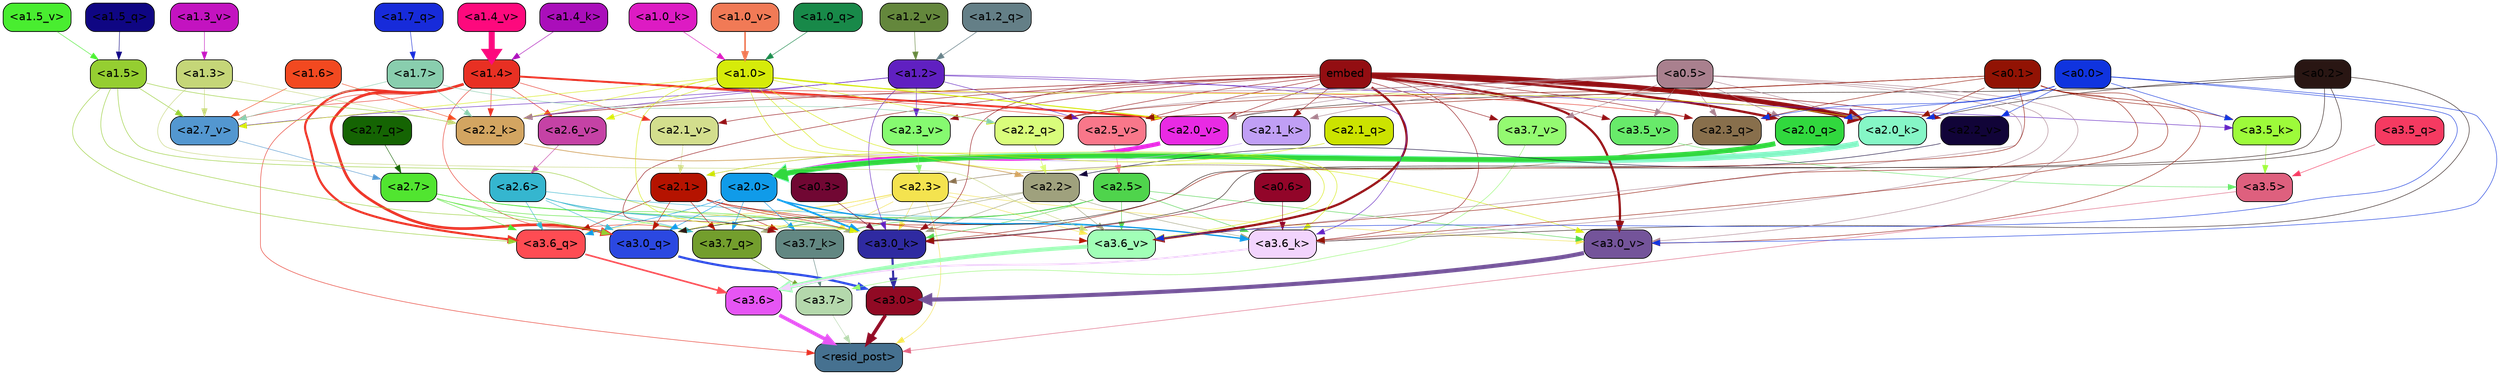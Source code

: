 strict digraph "" {
	graph [bgcolor=transparent,
		layout=dot,
		overlap=false,
		splines=true
	];
	"<a3.7>"	[color=black,
		fillcolor="#b4d8ac",
		fontname=Helvetica,
		shape=box,
		style="filled, rounded"];
	"<resid_post>"	[color=black,
		fillcolor="#467190",
		fontname=Helvetica,
		shape=box,
		style="filled, rounded"];
	"<a3.7>" -> "<resid_post>"	[color="#b4d8ac",
		penwidth=0.6];
	"<a3.6>"	[color=black,
		fillcolor="#e655f4",
		fontname=Helvetica,
		shape=box,
		style="filled, rounded"];
	"<a3.6>" -> "<resid_post>"	[color="#e655f4",
		penwidth=4.646730065345764];
	"<a3.5>"	[color=black,
		fillcolor="#de607e",
		fontname=Helvetica,
		shape=box,
		style="filled, rounded"];
	"<a3.5>" -> "<resid_post>"	[color="#de607e",
		penwidth=0.6];
	"<a3.0>"	[color=black,
		fillcolor="#910a24",
		fontname=Helvetica,
		shape=box,
		style="filled, rounded"];
	"<a3.0>" -> "<resid_post>"	[color="#910a24",
		penwidth=4.323132634162903];
	"<a2.3>"	[color=black,
		fillcolor="#f4e34f",
		fontname=Helvetica,
		shape=box,
		style="filled, rounded"];
	"<a2.3>" -> "<resid_post>"	[color="#f4e34f",
		penwidth=0.6];
	"<a3.7_q>"	[color=black,
		fillcolor="#739e2d",
		fontname=Helvetica,
		shape=box,
		style="filled, rounded"];
	"<a2.3>" -> "<a3.7_q>"	[color="#f4e34f",
		penwidth=0.6];
	"<a3.6_q>"	[color=black,
		fillcolor="#fe4c53",
		fontname=Helvetica,
		shape=box,
		style="filled, rounded"];
	"<a2.3>" -> "<a3.6_q>"	[color="#f4e34f",
		penwidth=0.6];
	"<a3.0_q>"	[color=black,
		fillcolor="#2b48e1",
		fontname=Helvetica,
		shape=box,
		style="filled, rounded"];
	"<a2.3>" -> "<a3.0_q>"	[color="#f4e34f",
		penwidth=0.6];
	"<a3.7_k>"	[color=black,
		fillcolor="#628782",
		fontname=Helvetica,
		shape=box,
		style="filled, rounded"];
	"<a2.3>" -> "<a3.7_k>"	[color="#f4e34f",
		penwidth=0.6];
	"<a3.0_k>"	[color=black,
		fillcolor="#2f2aa1",
		fontname=Helvetica,
		shape=box,
		style="filled, rounded"];
	"<a2.3>" -> "<a3.0_k>"	[color="#f4e34f",
		penwidth=0.6];
	"<a3.6_v>"	[color=black,
		fillcolor="#a1ffb7",
		fontname=Helvetica,
		shape=box,
		style="filled, rounded"];
	"<a2.3>" -> "<a3.6_v>"	[color="#f4e34f",
		penwidth=0.6];
	"<a3.0_v>"	[color=black,
		fillcolor="#74549a",
		fontname=Helvetica,
		shape=box,
		style="filled, rounded"];
	"<a2.3>" -> "<a3.0_v>"	[color="#f4e34f",
		penwidth=0.6];
	"<a1.4>"	[color=black,
		fillcolor="#e83023",
		fontname=Helvetica,
		shape=box,
		style="filled, rounded"];
	"<a1.4>" -> "<resid_post>"	[color="#e83023",
		penwidth=0.6];
	"<a1.4>" -> "<a3.7_q>"	[color="#e83023",
		penwidth=0.6];
	"<a1.4>" -> "<a3.6_q>"	[color="#e83023",
		penwidth=2.700703263282776];
	"<a1.4>" -> "<a3.0_q>"	[color="#e83023",
		penwidth=3.34255850315094];
	"<a2.3_q>"	[color=black,
		fillcolor="#886f4c",
		fontname=Helvetica,
		shape=box,
		style="filled, rounded"];
	"<a1.4>" -> "<a2.3_q>"	[color="#e83023",
		penwidth=0.6];
	"<a2.2_k>"	[color=black,
		fillcolor="#d3a561",
		fontname=Helvetica,
		shape=box,
		style="filled, rounded"];
	"<a1.4>" -> "<a2.2_k>"	[color="#e83023",
		penwidth=0.6];
	"<a2.7_v>"	[color=black,
		fillcolor="#5397d0",
		fontname=Helvetica,
		shape=box,
		style="filled, rounded"];
	"<a1.4>" -> "<a2.7_v>"	[color="#e83023",
		penwidth=0.6];
	"<a2.6_v>"	[color=black,
		fillcolor="#c542a5",
		fontname=Helvetica,
		shape=box,
		style="filled, rounded"];
	"<a1.4>" -> "<a2.6_v>"	[color="#e83023",
		penwidth=0.6];
	"<a2.5_v>"	[color=black,
		fillcolor="#f9778a",
		fontname=Helvetica,
		shape=box,
		style="filled, rounded"];
	"<a1.4>" -> "<a2.5_v>"	[color="#e83023",
		penwidth=0.6];
	"<a2.1_v>"	[color=black,
		fillcolor="#d3de8d",
		fontname=Helvetica,
		shape=box,
		style="filled, rounded"];
	"<a1.4>" -> "<a2.1_v>"	[color="#e83023",
		penwidth=0.6];
	"<a2.0_v>"	[color=black,
		fillcolor="#e92ae4",
		fontname=Helvetica,
		shape=box,
		style="filled, rounded"];
	"<a1.4>" -> "<a2.0_v>"	[color="#e83023",
		penwidth=2.387977123260498];
	"<a3.7_q>" -> "<a3.7>"	[color="#739e2d",
		penwidth=0.6];
	"<a3.6_q>" -> "<a3.6>"	[color="#fe4c53",
		penwidth=2.03758105635643];
	"<a3.5_q>"	[color=black,
		fillcolor="#f53a61",
		fontname=Helvetica,
		shape=box,
		style="filled, rounded"];
	"<a3.5_q>" -> "<a3.5>"	[color="#f53a61",
		penwidth=0.6];
	"<a3.0_q>" -> "<a3.0>"	[color="#2b48e1",
		penwidth=2.8638100624084473];
	"<a3.7_k>" -> "<a3.7>"	[color="#628782",
		penwidth=0.6];
	"<a3.6_k>"	[color=black,
		fillcolor="#f2d4fd",
		fontname=Helvetica,
		shape=box,
		style="filled, rounded"];
	"<a3.6_k>" -> "<a3.6>"	[color="#f2d4fd",
		penwidth=2.174198240041733];
	"<a3.5_k>"	[color=black,
		fillcolor="#9dfb3a",
		fontname=Helvetica,
		shape=box,
		style="filled, rounded"];
	"<a3.5_k>" -> "<a3.5>"	[color="#9dfb3a",
		penwidth=0.6];
	"<a3.0_k>" -> "<a3.0>"	[color="#2f2aa1",
		penwidth=2.6274144649505615];
	"<a3.7_v>"	[color=black,
		fillcolor="#94fa71",
		fontname=Helvetica,
		shape=box,
		style="filled, rounded"];
	"<a3.7_v>" -> "<a3.7>"	[color="#94fa71",
		penwidth=0.6];
	"<a3.6_v>" -> "<a3.6>"	[color="#a1ffb7",
		penwidth=5.002329230308533];
	"<a3.5_v>"	[color=black,
		fillcolor="#68ea6a",
		fontname=Helvetica,
		shape=box,
		style="filled, rounded"];
	"<a3.5_v>" -> "<a3.5>"	[color="#68ea6a",
		penwidth=0.6];
	"<a3.0_v>" -> "<a3.0>"	[color="#74549a",
		penwidth=5.188832879066467];
	"<a2.7>"	[color=black,
		fillcolor="#51e530",
		fontname=Helvetica,
		shape=box,
		style="filled, rounded"];
	"<a2.7>" -> "<a3.7_q>"	[color="#51e530",
		penwidth=0.6];
	"<a2.7>" -> "<a3.6_q>"	[color="#51e530",
		penwidth=0.6];
	"<a2.7>" -> "<a3.0_q>"	[color="#51e530",
		penwidth=0.6];
	"<a2.7>" -> "<a3.7_k>"	[color="#51e530",
		penwidth=0.6];
	"<a2.7>" -> "<a3.0_k>"	[color="#51e530",
		penwidth=0.6];
	"<a2.6>"	[color=black,
		fillcolor="#35b6cf",
		fontname=Helvetica,
		shape=box,
		style="filled, rounded"];
	"<a2.6>" -> "<a3.7_q>"	[color="#35b6cf",
		penwidth=0.6];
	"<a2.6>" -> "<a3.6_q>"	[color="#35b6cf",
		penwidth=0.6];
	"<a2.6>" -> "<a3.0_q>"	[color="#35b6cf",
		penwidth=0.6];
	"<a2.6>" -> "<a3.7_k>"	[color="#35b6cf",
		penwidth=0.6];
	"<a2.6>" -> "<a3.6_k>"	[color="#35b6cf",
		penwidth=0.6];
	"<a2.6>" -> "<a3.0_k>"	[color="#35b6cf",
		penwidth=0.6];
	"<a2.5>"	[color=black,
		fillcolor="#4fd44c",
		fontname=Helvetica,
		shape=box,
		style="filled, rounded"];
	"<a2.5>" -> "<a3.7_q>"	[color="#4fd44c",
		penwidth=0.6];
	"<a2.5>" -> "<a3.0_q>"	[color="#4fd44c",
		penwidth=0.6];
	"<a2.5>" -> "<a3.7_k>"	[color="#4fd44c",
		penwidth=0.6];
	"<a2.5>" -> "<a3.6_k>"	[color="#4fd44c",
		penwidth=0.6];
	"<a2.5>" -> "<a3.0_k>"	[color="#4fd44c",
		penwidth=0.6];
	"<a2.5>" -> "<a3.6_v>"	[color="#4fd44c",
		penwidth=0.6];
	"<a2.5>" -> "<a3.0_v>"	[color="#4fd44c",
		penwidth=0.6];
	"<a2.2>"	[color=black,
		fillcolor="#9fa17d",
		fontname=Helvetica,
		shape=box,
		style="filled, rounded"];
	"<a2.2>" -> "<a3.7_q>"	[color="#9fa17d",
		penwidth=0.6];
	"<a2.2>" -> "<a3.7_k>"	[color="#9fa17d",
		penwidth=0.6];
	"<a2.2>" -> "<a3.6_k>"	[color="#9fa17d",
		penwidth=0.6];
	"<a2.2>" -> "<a3.0_k>"	[color="#9fa17d",
		penwidth=0.6];
	"<a2.2>" -> "<a3.6_v>"	[color="#9fa17d",
		penwidth=0.6];
	"<a2.1>"	[color=black,
		fillcolor="#b51300",
		fontname=Helvetica,
		shape=box,
		style="filled, rounded"];
	"<a2.1>" -> "<a3.7_q>"	[color="#b51300",
		penwidth=0.6];
	"<a2.1>" -> "<a3.6_q>"	[color="#b51300",
		penwidth=0.6];
	"<a2.1>" -> "<a3.0_q>"	[color="#b51300",
		penwidth=0.6];
	"<a2.1>" -> "<a3.7_k>"	[color="#b51300",
		penwidth=0.6];
	"<a2.1>" -> "<a3.6_k>"	[color="#b51300",
		penwidth=0.6];
	"<a2.1>" -> "<a3.0_k>"	[color="#b51300",
		penwidth=0.6];
	"<a2.1>" -> "<a3.6_v>"	[color="#b51300",
		penwidth=0.6];
	"<a2.0>"	[color=black,
		fillcolor="#109be9",
		fontname=Helvetica,
		shape=box,
		style="filled, rounded"];
	"<a2.0>" -> "<a3.7_q>"	[color="#109be9",
		penwidth=0.6];
	"<a2.0>" -> "<a3.6_q>"	[color="#109be9",
		penwidth=0.6];
	"<a2.0>" -> "<a3.0_q>"	[color="#109be9",
		penwidth=0.6];
	"<a2.0>" -> "<a3.7_k>"	[color="#109be9",
		penwidth=0.6];
	"<a2.0>" -> "<a3.6_k>"	[color="#109be9",
		penwidth=1.6454488784074783];
	"<a2.0>" -> "<a3.0_k>"	[color="#109be9",
		penwidth=2.2218968719244003];
	"<a1.5>"	[color=black,
		fillcolor="#95ce31",
		fontname=Helvetica,
		shape=box,
		style="filled, rounded"];
	"<a1.5>" -> "<a3.6_q>"	[color="#95ce31",
		penwidth=0.6];
	"<a1.5>" -> "<a3.0_q>"	[color="#95ce31",
		penwidth=0.6];
	"<a1.5>" -> "<a3.0_k>"	[color="#95ce31",
		penwidth=0.6];
	"<a1.5>" -> "<a2.2_k>"	[color="#95ce31",
		penwidth=0.6];
	"<a1.5>" -> "<a2.7_v>"	[color="#95ce31",
		penwidth=0.6];
	"<a0.2>"	[color=black,
		fillcolor="#291613",
		fontname=Helvetica,
		shape=box,
		style="filled, rounded"];
	"<a0.2>" -> "<a3.0_q>"	[color="#291613",
		penwidth=0.6];
	"<a0.2>" -> "<a3.6_k>"	[color="#291613",
		penwidth=0.6];
	"<a0.2>" -> "<a3.0_k>"	[color="#291613",
		penwidth=0.6];
	"<a2.0_k>"	[color=black,
		fillcolor="#85f6c6",
		fontname=Helvetica,
		shape=box,
		style="filled, rounded"];
	"<a0.2>" -> "<a2.0_k>"	[color="#291613",
		penwidth=0.6];
	"<a0.2>" -> "<a2.0_v>"	[color="#291613",
		penwidth=0.6];
	embed	[color=black,
		fillcolor="#930e12",
		fontname=Helvetica,
		shape=box,
		style="filled, rounded"];
	embed -> "<a3.7_k>"	[color="#930e12",
		penwidth=0.6];
	embed -> "<a3.6_k>"	[color="#930e12",
		penwidth=0.6];
	embed -> "<a3.0_k>"	[color="#930e12",
		penwidth=0.6];
	embed -> "<a3.7_v>"	[color="#930e12",
		penwidth=0.6];
	embed -> "<a3.6_v>"	[color="#930e12",
		penwidth=2.8301228284835815];
	embed -> "<a3.5_v>"	[color="#930e12",
		penwidth=0.6];
	embed -> "<a3.0_v>"	[color="#930e12",
		penwidth=2.7660785913467407];
	embed -> "<a2.3_q>"	[color="#930e12",
		penwidth=0.6];
	"<a2.2_q>"	[color=black,
		fillcolor="#d9fd7b",
		fontname=Helvetica,
		shape=box,
		style="filled, rounded"];
	embed -> "<a2.2_q>"	[color="#930e12",
		penwidth=0.6];
	"<a2.0_q>"	[color=black,
		fillcolor="#31d83e",
		fontname=Helvetica,
		shape=box,
		style="filled, rounded"];
	embed -> "<a2.0_q>"	[color="#930e12",
		penwidth=2.918822765350342];
	embed -> "<a2.2_k>"	[color="#930e12",
		penwidth=0.7099294662475586];
	"<a2.1_k>"	[color=black,
		fillcolor="#c09ff5",
		fontname=Helvetica,
		shape=box,
		style="filled, rounded"];
	embed -> "<a2.1_k>"	[color="#930e12",
		penwidth=0.6];
	embed -> "<a2.0_k>"	[color="#930e12",
		penwidth=6.075345039367676];
	embed -> "<a2.5_v>"	[color="#930e12",
		penwidth=0.6];
	"<a2.3_v>"	[color=black,
		fillcolor="#86fa70",
		fontname=Helvetica,
		shape=box,
		style="filled, rounded"];
	embed -> "<a2.3_v>"	[color="#930e12",
		penwidth=0.6];
	"<a2.2_v>"	[color=black,
		fillcolor="#110438",
		fontname=Helvetica,
		shape=box,
		style="filled, rounded"];
	embed -> "<a2.2_v>"	[color="#930e12",
		penwidth=0.6909599304199219];
	embed -> "<a2.1_v>"	[color="#930e12",
		penwidth=0.6];
	embed -> "<a2.0_v>"	[color="#930e12",
		penwidth=0.6];
	"<a1.2>"	[color=black,
		fillcolor="#6020c1",
		fontname=Helvetica,
		shape=box,
		style="filled, rounded"];
	"<a1.2>" -> "<a3.6_k>"	[color="#6020c1",
		penwidth=0.6];
	"<a1.2>" -> "<a3.5_k>"	[color="#6020c1",
		penwidth=0.6];
	"<a1.2>" -> "<a3.0_k>"	[color="#6020c1",
		penwidth=0.6];
	"<a1.2>" -> "<a2.2_k>"	[color="#6020c1",
		penwidth=0.6];
	"<a1.2>" -> "<a2.7_v>"	[color="#6020c1",
		penwidth=0.6];
	"<a1.2>" -> "<a2.5_v>"	[color="#6020c1",
		penwidth=0.6];
	"<a1.2>" -> "<a2.3_v>"	[color="#6020c1",
		penwidth=0.6];
	"<a1.0>"	[color=black,
		fillcolor="#d6eb0a",
		fontname=Helvetica,
		shape=box,
		style="filled, rounded"];
	"<a1.0>" -> "<a3.6_k>"	[color="#d6eb0a",
		penwidth=0.6];
	"<a1.0>" -> "<a3.0_k>"	[color="#d6eb0a",
		penwidth=0.6];
	"<a1.0>" -> "<a3.6_v>"	[color="#d6eb0a",
		penwidth=0.6];
	"<a1.0>" -> "<a3.0_v>"	[color="#d6eb0a",
		penwidth=0.6];
	"<a1.0>" -> "<a2.2_q>"	[color="#d6eb0a",
		penwidth=0.6];
	"<a1.0>" -> "<a2.2_k>"	[color="#d6eb0a",
		penwidth=0.6];
	"<a1.0>" -> "<a2.0_k>"	[color="#d6eb0a",
		penwidth=0.6];
	"<a1.0>" -> "<a2.7_v>"	[color="#d6eb0a",
		penwidth=0.6];
	"<a1.0>" -> "<a2.6_v>"	[color="#d6eb0a",
		penwidth=0.6];
	"<a1.0>" -> "<a2.0_v>"	[color="#d6eb0a",
		penwidth=1.2435333728790283];
	"<a0.6>"	[color=black,
		fillcolor="#920529",
		fontname=Helvetica,
		shape=box,
		style="filled, rounded"];
	"<a0.6>" -> "<a3.6_k>"	[color="#920529",
		penwidth=0.6];
	"<a0.6>" -> "<a3.0_k>"	[color="#920529",
		penwidth=0.6];
	"<a0.5>"	[color=black,
		fillcolor="#a9808e",
		fontname=Helvetica,
		shape=box,
		style="filled, rounded"];
	"<a0.5>" -> "<a3.6_k>"	[color="#a9808e",
		penwidth=0.6];
	"<a0.5>" -> "<a3.7_v>"	[color="#a9808e",
		penwidth=0.6];
	"<a0.5>" -> "<a3.6_v>"	[color="#a9808e",
		penwidth=0.6];
	"<a0.5>" -> "<a3.5_v>"	[color="#a9808e",
		penwidth=0.6];
	"<a0.5>" -> "<a3.0_v>"	[color="#a9808e",
		penwidth=0.6124261617660522];
	"<a0.5>" -> "<a2.3_q>"	[color="#a9808e",
		penwidth=0.6];
	"<a0.5>" -> "<a2.2_q>"	[color="#a9808e",
		penwidth=0.6];
	"<a0.5>" -> "<a2.0_q>"	[color="#a9808e",
		penwidth=0.6];
	"<a0.5>" -> "<a2.2_k>"	[color="#a9808e",
		penwidth=0.6];
	"<a0.5>" -> "<a2.1_k>"	[color="#a9808e",
		penwidth=0.6];
	"<a0.5>" -> "<a2.0_k>"	[color="#a9808e",
		penwidth=0.6112704277038574];
	"<a0.5>" -> "<a2.0_v>"	[color="#a9808e",
		penwidth=0.6];
	"<a0.1>"	[color=black,
		fillcolor="#921304",
		fontname=Helvetica,
		shape=box,
		style="filled, rounded"];
	"<a0.1>" -> "<a3.6_k>"	[color="#921304",
		penwidth=0.6];
	"<a0.1>" -> "<a3.5_k>"	[color="#921304",
		penwidth=0.6];
	"<a0.1>" -> "<a3.0_k>"	[color="#921304",
		penwidth=0.6];
	"<a0.1>" -> "<a3.6_v>"	[color="#921304",
		penwidth=0.6];
	"<a0.1>" -> "<a3.0_v>"	[color="#921304",
		penwidth=0.6];
	"<a0.1>" -> "<a2.3_q>"	[color="#921304",
		penwidth=0.6];
	"<a0.1>" -> "<a2.2_q>"	[color="#921304",
		penwidth=0.6];
	"<a0.1>" -> "<a2.0_k>"	[color="#921304",
		penwidth=0.6];
	"<a0.1>" -> "<a2.5_v>"	[color="#921304",
		penwidth=0.6];
	"<a0.0>"	[color=black,
		fillcolor="#1034df",
		fontname=Helvetica,
		shape=box,
		style="filled, rounded"];
	"<a0.0>" -> "<a3.5_k>"	[color="#1034df",
		penwidth=0.6];
	"<a0.0>" -> "<a3.6_v>"	[color="#1034df",
		penwidth=0.6];
	"<a0.0>" -> "<a3.0_v>"	[color="#1034df",
		penwidth=0.6];
	"<a0.0>" -> "<a2.3_q>"	[color="#1034df",
		penwidth=0.6];
	"<a0.0>" -> "<a2.0_q>"	[color="#1034df",
		penwidth=0.6];
	"<a0.0>" -> "<a2.0_k>"	[color="#1034df",
		penwidth=0.6];
	"<a0.0>" -> "<a2.2_v>"	[color="#1034df",
		penwidth=0.6];
	"<a0.3>"	[color=black,
		fillcolor="#710733",
		fontname=Helvetica,
		shape=box,
		style="filled, rounded"];
	"<a0.3>" -> "<a3.0_k>"	[color="#710733",
		penwidth=0.6];
	"<a1.3>"	[color=black,
		fillcolor="#c5d678",
		fontname=Helvetica,
		shape=box,
		style="filled, rounded"];
	"<a1.3>" -> "<a3.6_v>"	[color="#c5d678",
		penwidth=0.6];
	"<a1.3>" -> "<a2.2_k>"	[color="#c5d678",
		penwidth=0.6];
	"<a1.3>" -> "<a2.7_v>"	[color="#c5d678",
		penwidth=0.6];
	"<a2.7_q>"	[color=black,
		fillcolor="#156403",
		fontname=Helvetica,
		shape=box,
		style="filled, rounded"];
	"<a2.7_q>" -> "<a2.7>"	[color="#156403",
		penwidth=0.6];
	"<a2.3_q>" -> "<a2.3>"	[color="#886f4c",
		penwidth=0.6];
	"<a2.2_q>" -> "<a2.2>"	[color="#d9fd7b",
		penwidth=0.8114519119262695];
	"<a2.1_q>"	[color=black,
		fillcolor="#cce300",
		fontname=Helvetica,
		shape=box,
		style="filled, rounded"];
	"<a2.1_q>" -> "<a2.1>"	[color="#cce300",
		penwidth=0.6];
	"<a2.0_q>" -> "<a2.0>"	[color="#31d83e",
		penwidth=6.2323237657547];
	"<a2.2_k>" -> "<a2.2>"	[color="#d3a561",
		penwidth=0.9331893920898438];
	"<a2.1_k>" -> "<a2.1>"	[color="#c09ff5",
		penwidth=0.6];
	"<a2.0_k>" -> "<a2.0>"	[color="#85f6c6",
		penwidth=7.158664226531982];
	"<a2.7_v>" -> "<a2.7>"	[color="#5397d0",
		penwidth=0.6];
	"<a2.6_v>" -> "<a2.6>"	[color="#c542a5",
		penwidth=0.6];
	"<a2.5_v>" -> "<a2.5>"	[color="#f9778a",
		penwidth=0.6657319068908691];
	"<a2.3_v>" -> "<a2.3>"	[color="#86fa70",
		penwidth=0.6];
	"<a2.2_v>" -> "<a2.2>"	[color="#110438",
		penwidth=0.6];
	"<a2.1_v>" -> "<a2.1>"	[color="#d3de8d",
		penwidth=0.6];
	"<a2.0_v>" -> "<a2.0>"	[color="#e92ae4",
		penwidth=5.380099236965179];
	"<a1.7>"	[color=black,
		fillcolor="#89ceae",
		fontname=Helvetica,
		shape=box,
		style="filled, rounded"];
	"<a1.7>" -> "<a2.2_q>"	[color="#89ceae",
		penwidth=0.6];
	"<a1.7>" -> "<a2.2_k>"	[color="#89ceae",
		penwidth=0.6];
	"<a1.7>" -> "<a2.7_v>"	[color="#89ceae",
		penwidth=0.6];
	"<a1.6>"	[color=black,
		fillcolor="#f24920",
		fontname=Helvetica,
		shape=box,
		style="filled, rounded"];
	"<a1.6>" -> "<a2.2_k>"	[color="#f24920",
		penwidth=0.6];
	"<a1.6>" -> "<a2.7_v>"	[color="#f24920",
		penwidth=0.6];
	"<a1.7_q>"	[color=black,
		fillcolor="#172bda",
		fontname=Helvetica,
		shape=box,
		style="filled, rounded"];
	"<a1.7_q>" -> "<a1.7>"	[color="#172bda",
		penwidth=0.6];
	"<a1.5_q>"	[color=black,
		fillcolor="#0f0683",
		fontname=Helvetica,
		shape=box,
		style="filled, rounded"];
	"<a1.5_q>" -> "<a1.5>"	[color="#0f0683",
		penwidth=0.6];
	"<a1.2_q>"	[color=black,
		fillcolor="#647f87",
		fontname=Helvetica,
		shape=box,
		style="filled, rounded"];
	"<a1.2_q>" -> "<a1.2>"	[color="#647f87",
		penwidth=0.6965713500976562];
	"<a1.0_q>"	[color=black,
		fillcolor="#188949",
		fontname=Helvetica,
		shape=box,
		style="filled, rounded"];
	"<a1.0_q>" -> "<a1.0>"	[color="#188949",
		penwidth=0.6];
	"<a1.4_k>"	[color=black,
		fillcolor="#aa0eba",
		fontname=Helvetica,
		shape=box,
		style="filled, rounded"];
	"<a1.4_k>" -> "<a1.4>"	[color="#aa0eba",
		penwidth=0.6];
	"<a1.0_k>"	[color=black,
		fillcolor="#dd1bc3",
		fontname=Helvetica,
		shape=box,
		style="filled, rounded"];
	"<a1.0_k>" -> "<a1.0>"	[color="#dd1bc3",
		penwidth=0.6];
	"<a1.5_v>"	[color=black,
		fillcolor="#49ed30",
		fontname=Helvetica,
		shape=box,
		style="filled, rounded"];
	"<a1.5_v>" -> "<a1.5>"	[color="#49ed30",
		penwidth=0.6];
	"<a1.4_v>"	[color=black,
		fillcolor="#fd097d",
		fontname=Helvetica,
		shape=box,
		style="filled, rounded"];
	"<a1.4_v>" -> "<a1.4>"	[color="#fd097d",
		penwidth=7.649995803833008];
	"<a1.3_v>"	[color=black,
		fillcolor="#c313c0",
		fontname=Helvetica,
		shape=box,
		style="filled, rounded"];
	"<a1.3_v>" -> "<a1.3>"	[color="#c313c0",
		penwidth=0.6];
	"<a1.2_v>"	[color=black,
		fillcolor="#64873c",
		fontname=Helvetica,
		shape=box,
		style="filled, rounded"];
	"<a1.2_v>" -> "<a1.2>"	[color="#64873c",
		penwidth=0.6];
	"<a1.0_v>"	[color=black,
		fillcolor="#f17a56",
		fontname=Helvetica,
		shape=box,
		style="filled, rounded"];
	"<a1.0_v>" -> "<a1.0>"	[color="#f17a56",
		penwidth=2.050852060317993];
}
